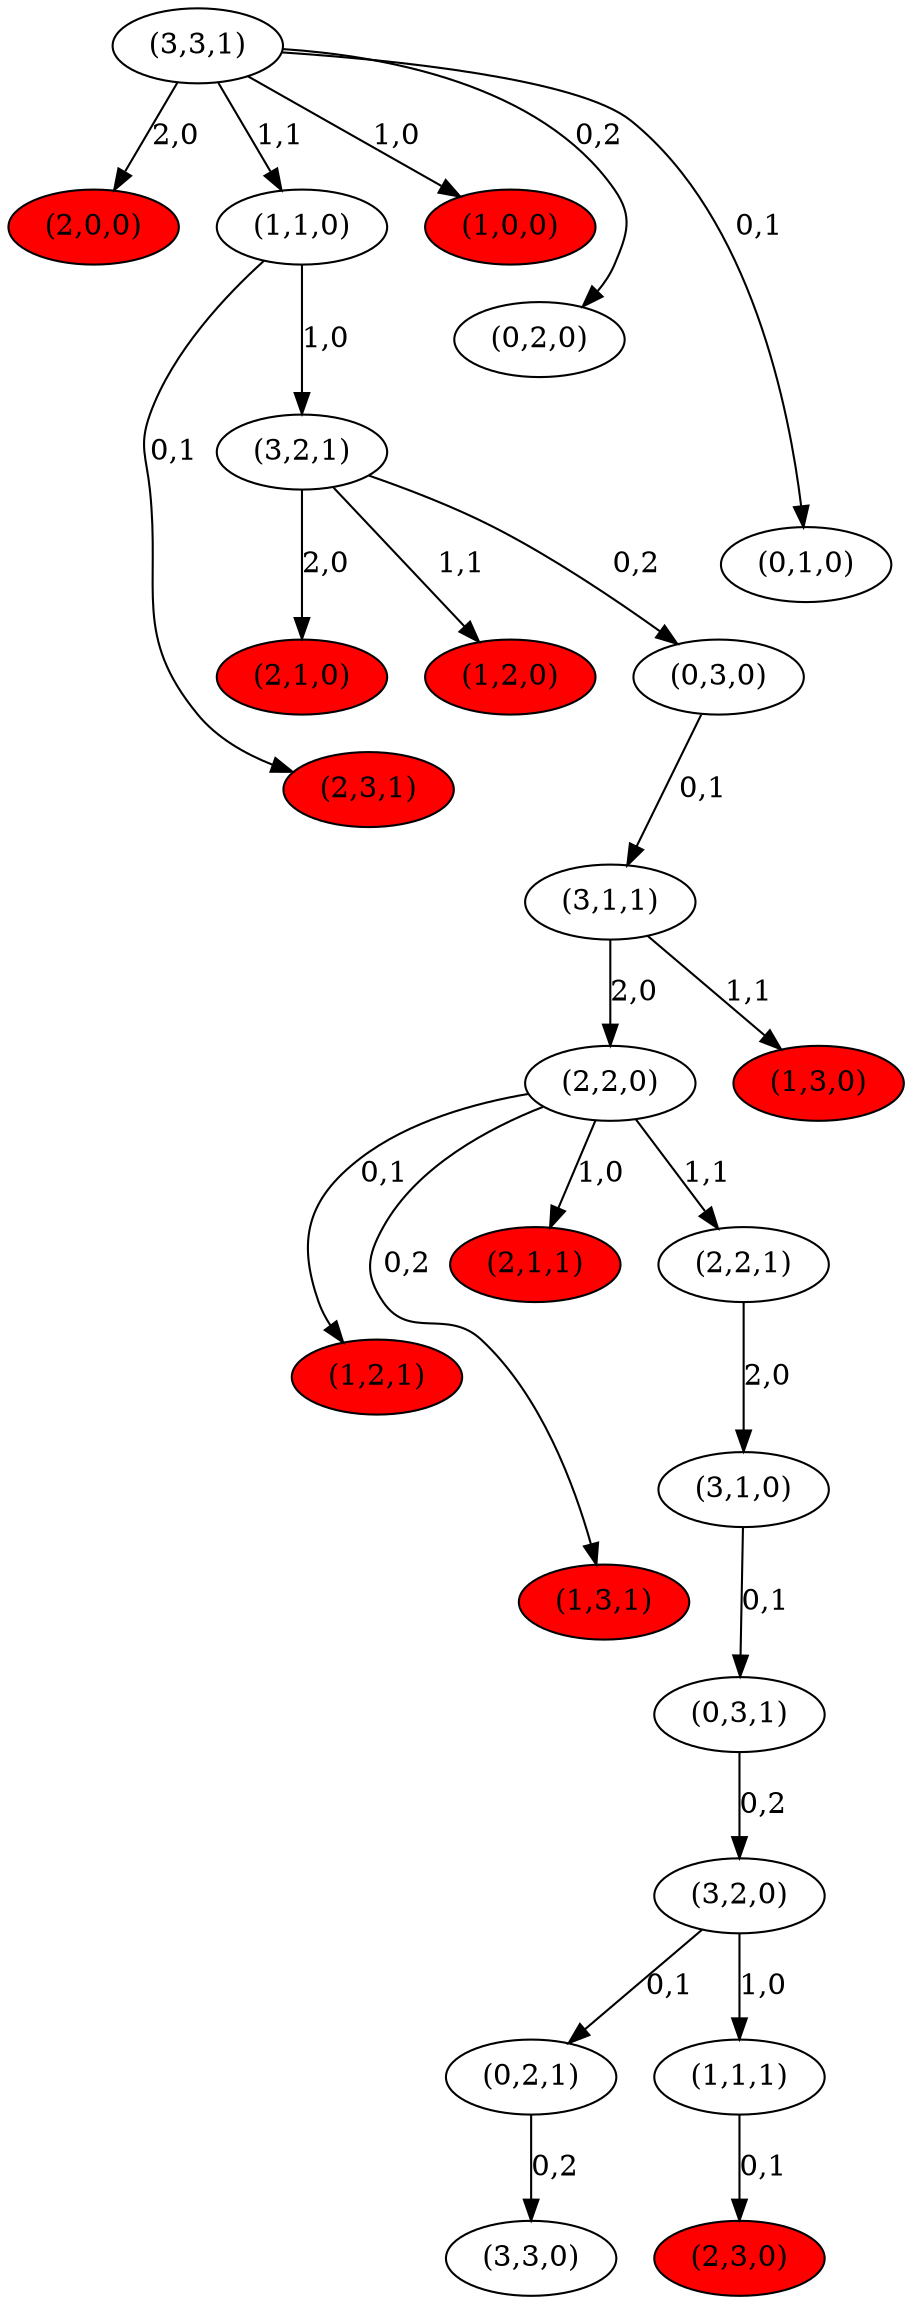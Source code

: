 digraph {
	"0"[label="(3,3,0)"]
	"1"[label="(3,2,0)"]
	"2"[label="(3,1,0)"]
	"4"[label="(2,3,0)",style=filled,fillcolor=red]
	"5"[label="(2,2,0)"]
	"6"[label="(2,1,0)",style=filled,fillcolor=red]
	"7"[label="(2,0,0)",style=filled,fillcolor=red]
	"8"[label="(1,3,0)",style=filled,fillcolor=red]
	"9"[label="(1,2,0)",style=filled,fillcolor=red]
	"10"[label="(1,1,0)"]
	"11"[label="(1,0,0)",style=filled,fillcolor=red]
	"12"[label="(0,3,0)"]
	"13"[label="(0,2,0)"]
	"14"[label="(0,1,0)"]
	"18"[label="(0,2,1)"]
	"19"[label="(0,3,1)"]
	"21"[label="(1,1,1)"]
	"22"[label="(1,2,1)",style=filled,fillcolor=red]
	"23"[label="(1,3,1)",style=filled,fillcolor=red]
	"25"[label="(2,1,1)",style=filled,fillcolor=red]
	"26"[label="(2,2,1)"]
	"27"[label="(2,3,1)",style=filled,fillcolor=red]
	"29"[label="(3,1,1)"]
	"30"[label="(3,2,1)"]
	"31"[label="(3,3,1)"]
	"1" -> "18"[label="0,1",weight="0,1"]
	"1" -> "21"[label="1,0",weight="1,0"]
	"2" -> "19"[label="0,1",weight="0,1"]
	"5" -> "22"[label="0,1",weight="0,1"]
	"5" -> "23"[label="0,2",weight="0,2"]
	"5" -> "25"[label="1,0",weight="1,0"]
	"5" -> "26"[label="1,1",weight="1,1"]
	"10" -> "27"[label="0,1",weight="0,1"]
	"10" -> "30"[label="1,0",weight="1,0"]
	"12" -> "29"[label="0,1",weight="0,1"]
	"18" -> "0"[label="0,2",weight="0,2"]
	"19" -> "1"[label="0,2",weight="0,2"]
	"21" -> "4"[label="0,1",weight="0,1"]
	"26" -> "2"[label="2,0",weight="2,0"]
	"29" -> "5"[label="2,0",weight="2,0"]
	"29" -> "8"[label="1,1",weight="1,1"]
	"30" -> "6"[label="2,0",weight="2,0"]
	"30" -> "9"[label="1,1",weight="1,1"]
	"30" -> "12"[label="0,2",weight="0,2"]
	"31" -> "7"[label="2,0",weight="2,0"]
	"31" -> "10"[label="1,1",weight="1,1"]
	"31" -> "11"[label="1,0",weight="1,0"]
	"31" -> "13"[label="0,2",weight="0,2"]
	"31" -> "14"[label="0,1",weight="0,1"]
}